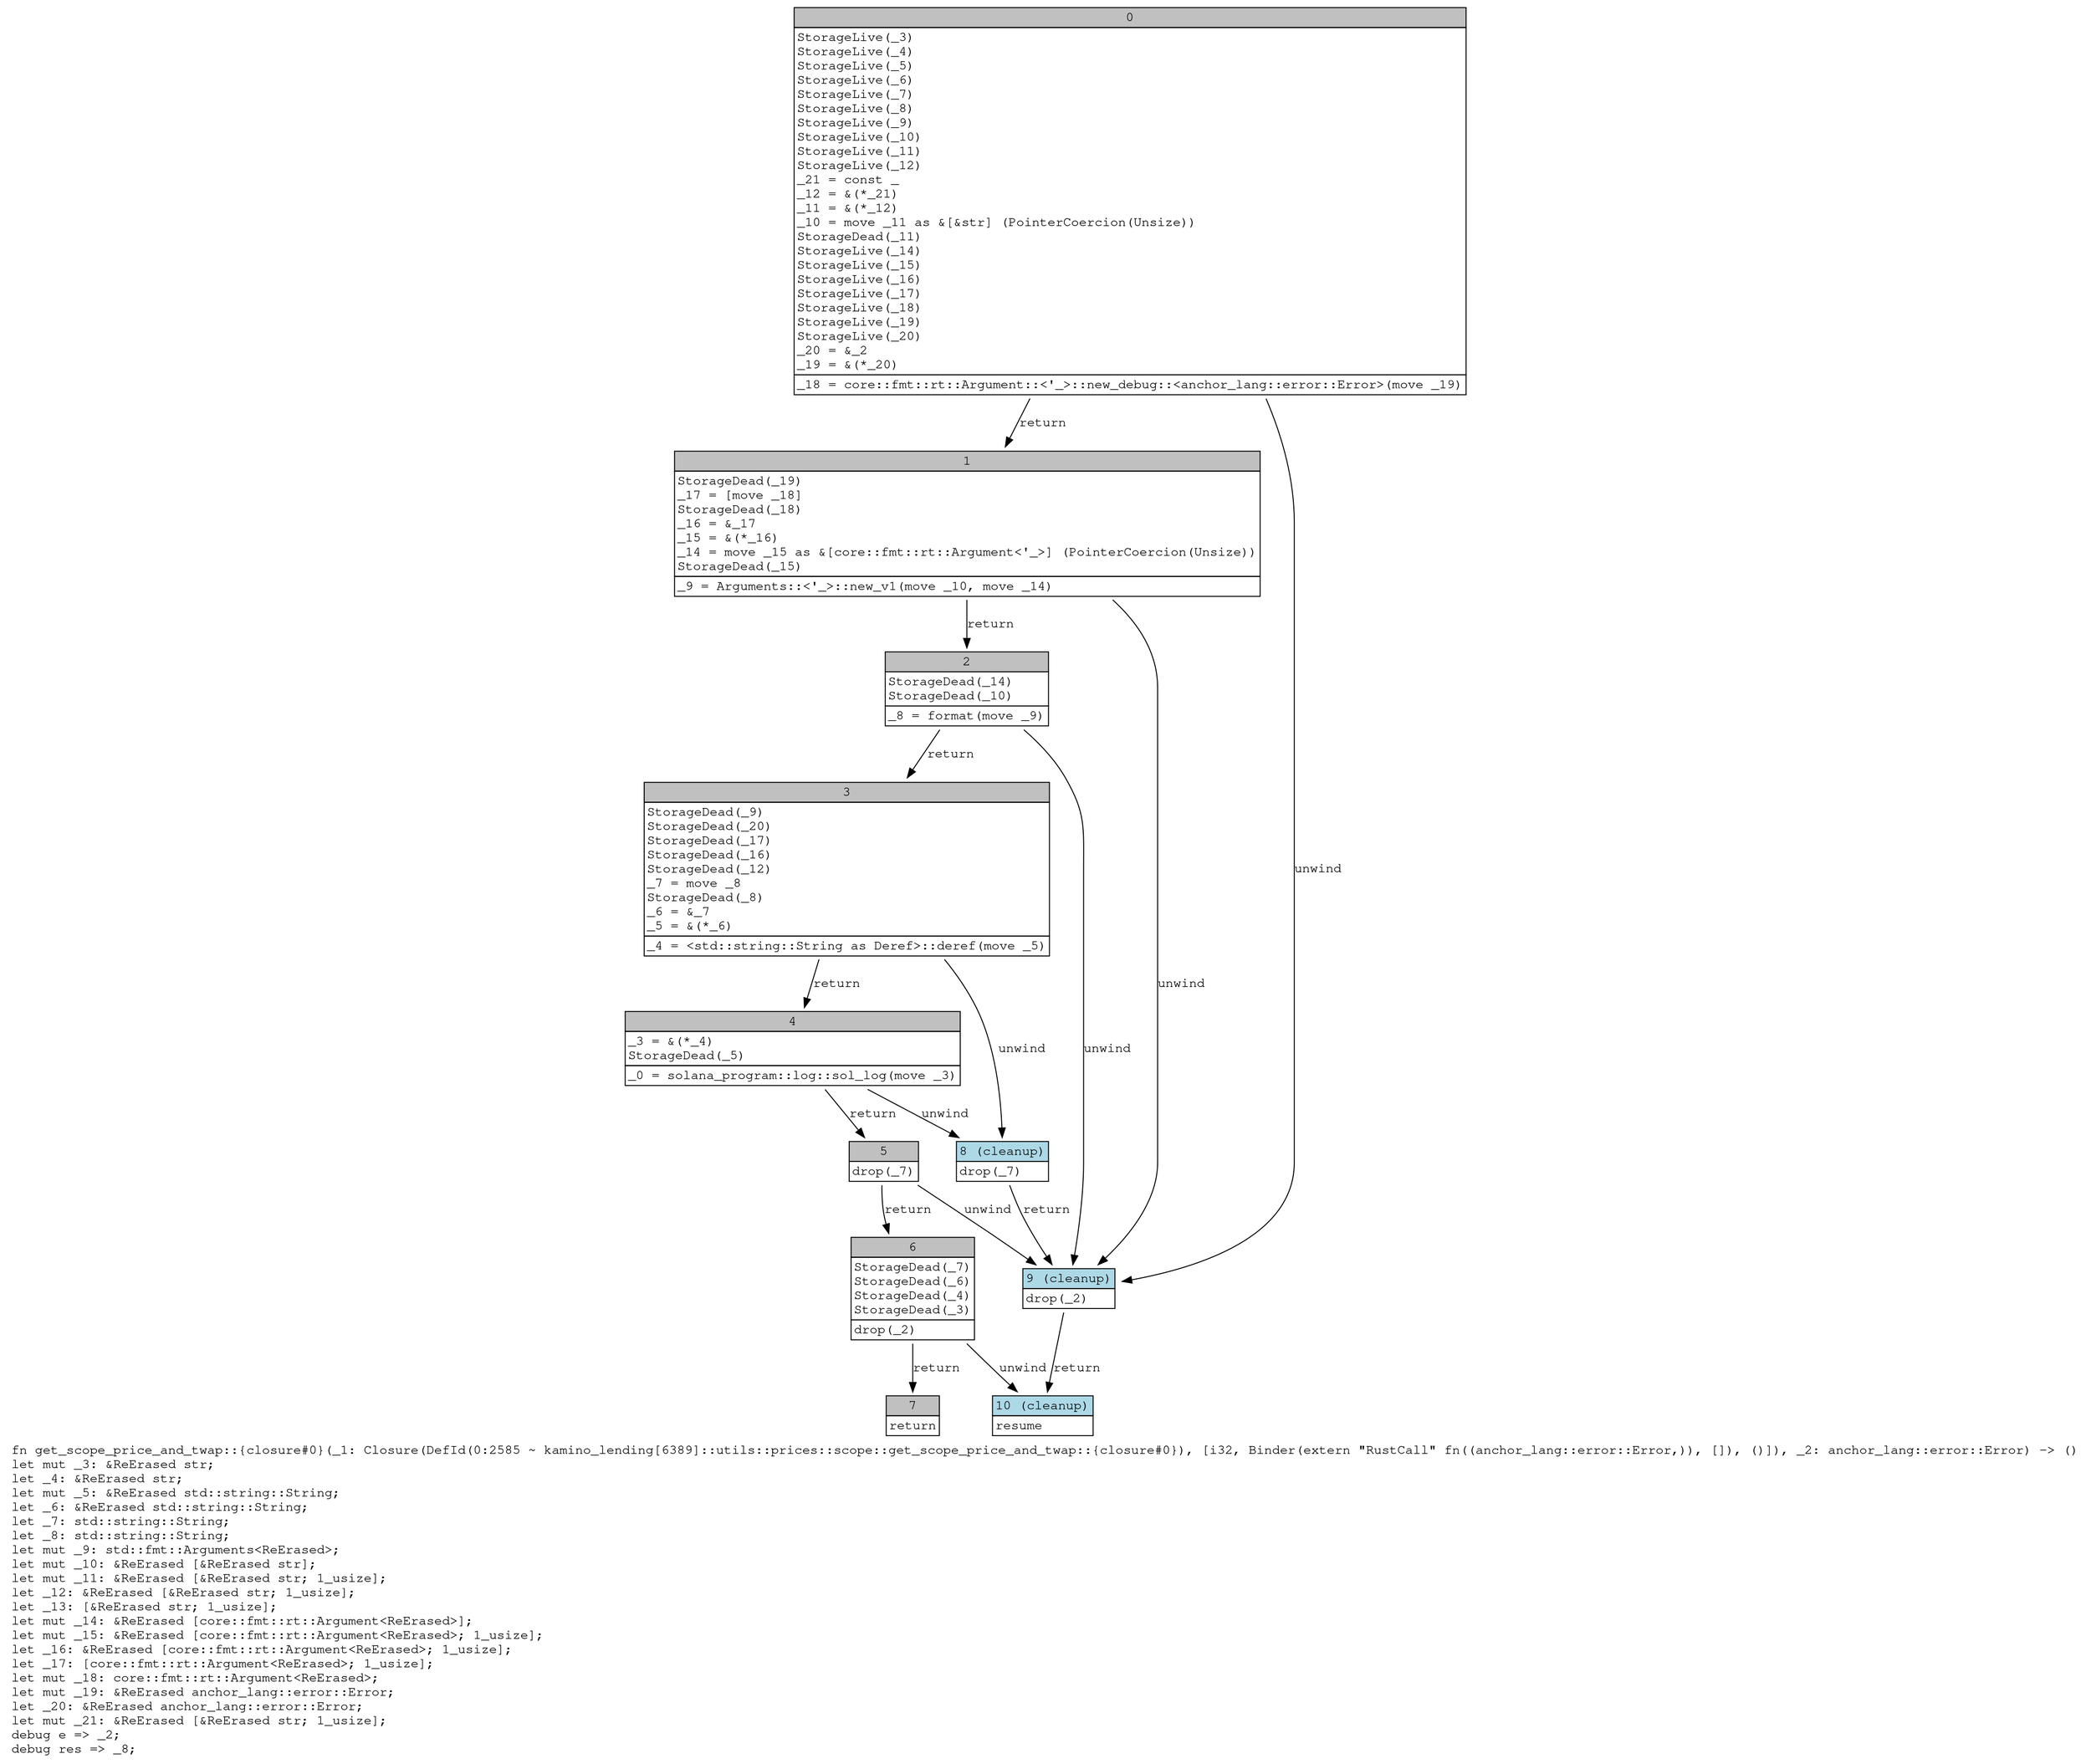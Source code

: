 digraph Mir_0_2585 {
    graph [fontname="Courier, monospace"];
    node [fontname="Courier, monospace"];
    edge [fontname="Courier, monospace"];
    label=<fn get_scope_price_and_twap::{closure#0}(_1: Closure(DefId(0:2585 ~ kamino_lending[6389]::utils::prices::scope::get_scope_price_and_twap::{closure#0}), [i32, Binder(extern &quot;RustCall&quot; fn((anchor_lang::error::Error,)), []), ()]), _2: anchor_lang::error::Error) -&gt; ()<br align="left"/>let mut _3: &amp;ReErased str;<br align="left"/>let _4: &amp;ReErased str;<br align="left"/>let mut _5: &amp;ReErased std::string::String;<br align="left"/>let _6: &amp;ReErased std::string::String;<br align="left"/>let _7: std::string::String;<br align="left"/>let _8: std::string::String;<br align="left"/>let mut _9: std::fmt::Arguments&lt;ReErased&gt;;<br align="left"/>let mut _10: &amp;ReErased [&amp;ReErased str];<br align="left"/>let mut _11: &amp;ReErased [&amp;ReErased str; 1_usize];<br align="left"/>let _12: &amp;ReErased [&amp;ReErased str; 1_usize];<br align="left"/>let _13: [&amp;ReErased str; 1_usize];<br align="left"/>let mut _14: &amp;ReErased [core::fmt::rt::Argument&lt;ReErased&gt;];<br align="left"/>let mut _15: &amp;ReErased [core::fmt::rt::Argument&lt;ReErased&gt;; 1_usize];<br align="left"/>let _16: &amp;ReErased [core::fmt::rt::Argument&lt;ReErased&gt;; 1_usize];<br align="left"/>let _17: [core::fmt::rt::Argument&lt;ReErased&gt;; 1_usize];<br align="left"/>let mut _18: core::fmt::rt::Argument&lt;ReErased&gt;;<br align="left"/>let mut _19: &amp;ReErased anchor_lang::error::Error;<br align="left"/>let _20: &amp;ReErased anchor_lang::error::Error;<br align="left"/>let mut _21: &amp;ReErased [&amp;ReErased str; 1_usize];<br align="left"/>debug e =&gt; _2;<br align="left"/>debug res =&gt; _8;<br align="left"/>>;
    bb0__0_2585 [shape="none", label=<<table border="0" cellborder="1" cellspacing="0"><tr><td bgcolor="gray" align="center" colspan="1">0</td></tr><tr><td align="left" balign="left">StorageLive(_3)<br/>StorageLive(_4)<br/>StorageLive(_5)<br/>StorageLive(_6)<br/>StorageLive(_7)<br/>StorageLive(_8)<br/>StorageLive(_9)<br/>StorageLive(_10)<br/>StorageLive(_11)<br/>StorageLive(_12)<br/>_21 = const _<br/>_12 = &amp;(*_21)<br/>_11 = &amp;(*_12)<br/>_10 = move _11 as &amp;[&amp;str] (PointerCoercion(Unsize))<br/>StorageDead(_11)<br/>StorageLive(_14)<br/>StorageLive(_15)<br/>StorageLive(_16)<br/>StorageLive(_17)<br/>StorageLive(_18)<br/>StorageLive(_19)<br/>StorageLive(_20)<br/>_20 = &amp;_2<br/>_19 = &amp;(*_20)<br/></td></tr><tr><td align="left">_18 = core::fmt::rt::Argument::&lt;'_&gt;::new_debug::&lt;anchor_lang::error::Error&gt;(move _19)</td></tr></table>>];
    bb1__0_2585 [shape="none", label=<<table border="0" cellborder="1" cellspacing="0"><tr><td bgcolor="gray" align="center" colspan="1">1</td></tr><tr><td align="left" balign="left">StorageDead(_19)<br/>_17 = [move _18]<br/>StorageDead(_18)<br/>_16 = &amp;_17<br/>_15 = &amp;(*_16)<br/>_14 = move _15 as &amp;[core::fmt::rt::Argument&lt;'_&gt;] (PointerCoercion(Unsize))<br/>StorageDead(_15)<br/></td></tr><tr><td align="left">_9 = Arguments::&lt;'_&gt;::new_v1(move _10, move _14)</td></tr></table>>];
    bb2__0_2585 [shape="none", label=<<table border="0" cellborder="1" cellspacing="0"><tr><td bgcolor="gray" align="center" colspan="1">2</td></tr><tr><td align="left" balign="left">StorageDead(_14)<br/>StorageDead(_10)<br/></td></tr><tr><td align="left">_8 = format(move _9)</td></tr></table>>];
    bb3__0_2585 [shape="none", label=<<table border="0" cellborder="1" cellspacing="0"><tr><td bgcolor="gray" align="center" colspan="1">3</td></tr><tr><td align="left" balign="left">StorageDead(_9)<br/>StorageDead(_20)<br/>StorageDead(_17)<br/>StorageDead(_16)<br/>StorageDead(_12)<br/>_7 = move _8<br/>StorageDead(_8)<br/>_6 = &amp;_7<br/>_5 = &amp;(*_6)<br/></td></tr><tr><td align="left">_4 = &lt;std::string::String as Deref&gt;::deref(move _5)</td></tr></table>>];
    bb4__0_2585 [shape="none", label=<<table border="0" cellborder="1" cellspacing="0"><tr><td bgcolor="gray" align="center" colspan="1">4</td></tr><tr><td align="left" balign="left">_3 = &amp;(*_4)<br/>StorageDead(_5)<br/></td></tr><tr><td align="left">_0 = solana_program::log::sol_log(move _3)</td></tr></table>>];
    bb5__0_2585 [shape="none", label=<<table border="0" cellborder="1" cellspacing="0"><tr><td bgcolor="gray" align="center" colspan="1">5</td></tr><tr><td align="left">drop(_7)</td></tr></table>>];
    bb6__0_2585 [shape="none", label=<<table border="0" cellborder="1" cellspacing="0"><tr><td bgcolor="gray" align="center" colspan="1">6</td></tr><tr><td align="left" balign="left">StorageDead(_7)<br/>StorageDead(_6)<br/>StorageDead(_4)<br/>StorageDead(_3)<br/></td></tr><tr><td align="left">drop(_2)</td></tr></table>>];
    bb7__0_2585 [shape="none", label=<<table border="0" cellborder="1" cellspacing="0"><tr><td bgcolor="gray" align="center" colspan="1">7</td></tr><tr><td align="left">return</td></tr></table>>];
    bb8__0_2585 [shape="none", label=<<table border="0" cellborder="1" cellspacing="0"><tr><td bgcolor="lightblue" align="center" colspan="1">8 (cleanup)</td></tr><tr><td align="left">drop(_7)</td></tr></table>>];
    bb9__0_2585 [shape="none", label=<<table border="0" cellborder="1" cellspacing="0"><tr><td bgcolor="lightblue" align="center" colspan="1">9 (cleanup)</td></tr><tr><td align="left">drop(_2)</td></tr></table>>];
    bb10__0_2585 [shape="none", label=<<table border="0" cellborder="1" cellspacing="0"><tr><td bgcolor="lightblue" align="center" colspan="1">10 (cleanup)</td></tr><tr><td align="left">resume</td></tr></table>>];
    bb0__0_2585 -> bb1__0_2585 [label="return"];
    bb0__0_2585 -> bb9__0_2585 [label="unwind"];
    bb1__0_2585 -> bb2__0_2585 [label="return"];
    bb1__0_2585 -> bb9__0_2585 [label="unwind"];
    bb2__0_2585 -> bb3__0_2585 [label="return"];
    bb2__0_2585 -> bb9__0_2585 [label="unwind"];
    bb3__0_2585 -> bb4__0_2585 [label="return"];
    bb3__0_2585 -> bb8__0_2585 [label="unwind"];
    bb4__0_2585 -> bb5__0_2585 [label="return"];
    bb4__0_2585 -> bb8__0_2585 [label="unwind"];
    bb5__0_2585 -> bb6__0_2585 [label="return"];
    bb5__0_2585 -> bb9__0_2585 [label="unwind"];
    bb6__0_2585 -> bb7__0_2585 [label="return"];
    bb6__0_2585 -> bb10__0_2585 [label="unwind"];
    bb8__0_2585 -> bb9__0_2585 [label="return"];
    bb9__0_2585 -> bb10__0_2585 [label="return"];
}
